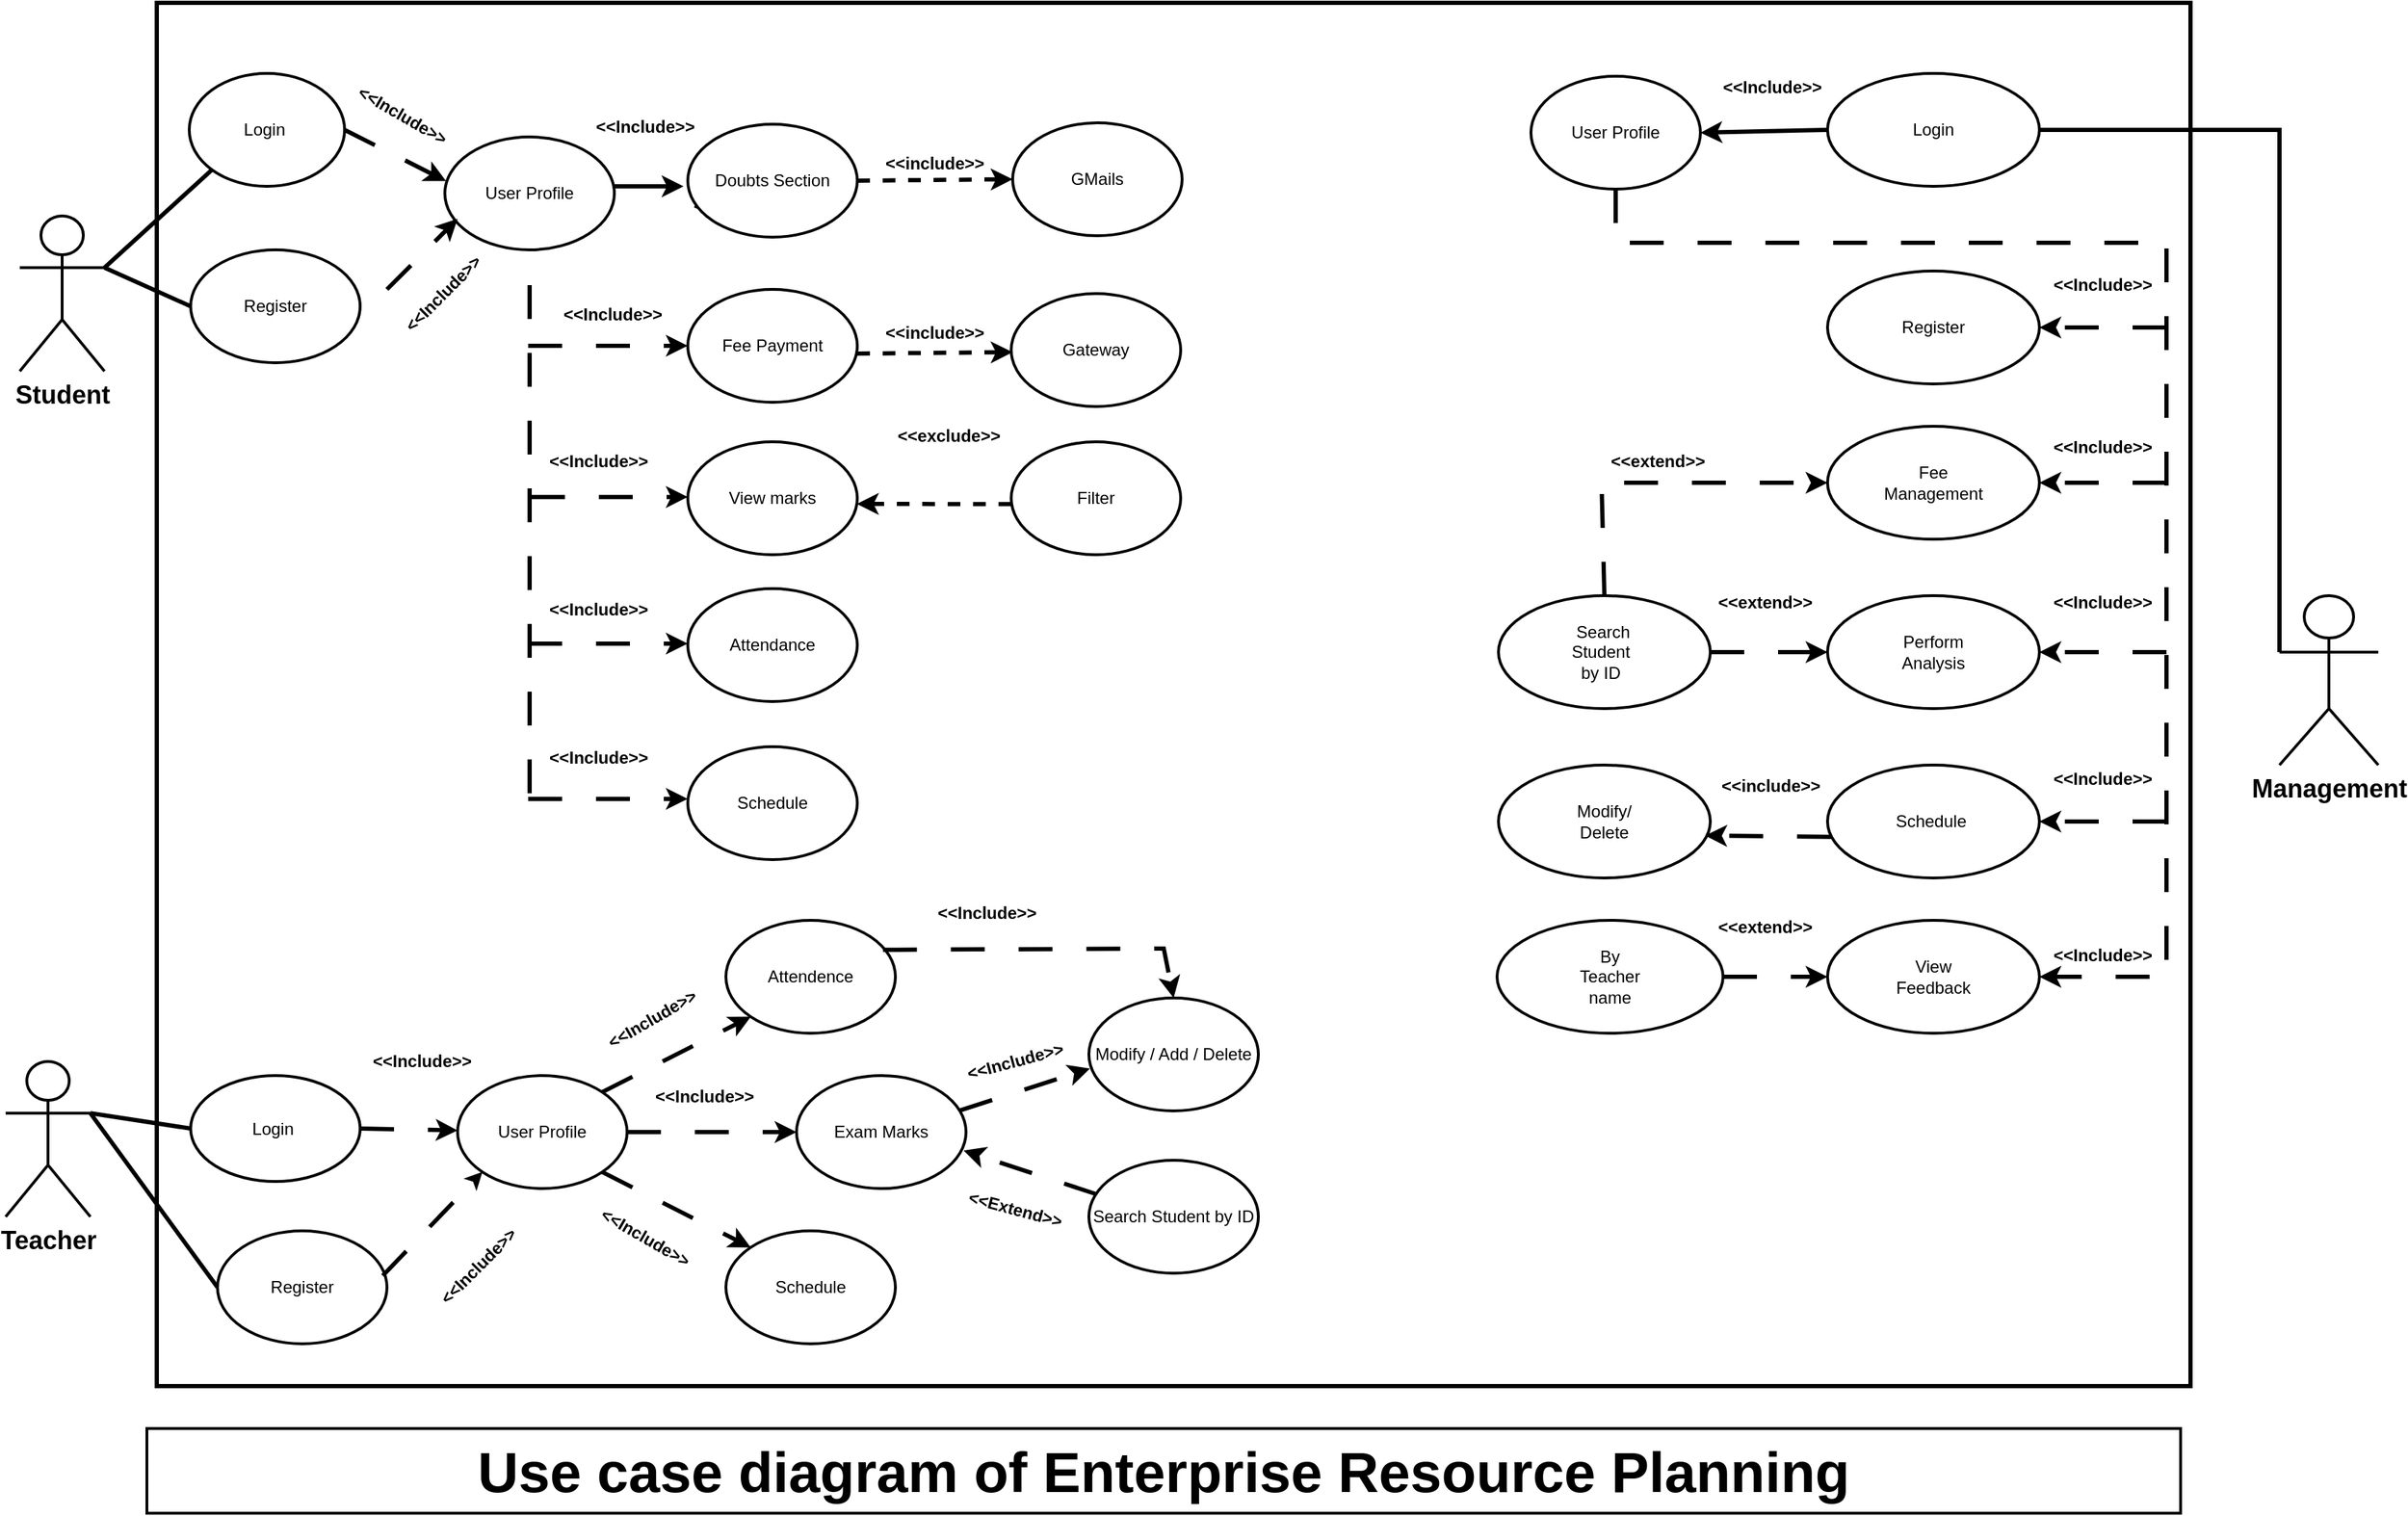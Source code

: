 <mxfile version="23.1.6" type="github">
  <diagram name="Page-1" id="929967ad-93f9-6ef4-fab6-5d389245f69c">
    <mxGraphModel dx="1909" dy="964" grid="1" gridSize="10" guides="1" tooltips="1" connect="1" arrows="1" fold="1" page="1" pageScale="1.5" pageWidth="1169" pageHeight="826" background="none" math="0" shadow="0">
      <root>
        <mxCell id="0" style=";html=1;" />
        <mxCell id="1" style=";html=1;" parent="0" />
        <mxCell id="V-o6IrvXHarWNvLIRAWG-5" value="" style="rounded=0;whiteSpace=wrap;html=1;strokeWidth=3;" parent="1" vertex="1">
          <mxGeometry x="157" y="150" width="1440" height="980" as="geometry" />
        </mxCell>
        <mxCell id="V-o6IrvXHarWNvLIRAWG-6" value="Use case diagram of Enterprise Resource Planning" style="rounded=0;whiteSpace=wrap;html=1;strokeColor=#000000;fontStyle=1;fontSize=40;strokeWidth=2;" parent="1" vertex="1">
          <mxGeometry x="150" y="1160" width="1440" height="60" as="geometry" />
        </mxCell>
        <mxCell id="V-o6IrvXHarWNvLIRAWG-14" value="Student" style="shape=umlActor;verticalLabelPosition=bottom;verticalAlign=top;html=1;outlineConnect=0;fontStyle=1;labelBackgroundColor=none;fontSize=18;strokeWidth=2;" parent="1" vertex="1">
          <mxGeometry x="60" y="301" width="60" height="110" as="geometry" />
        </mxCell>
        <mxCell id="V-o6IrvXHarWNvLIRAWG-15" value="Teacher" style="shape=umlActor;verticalLabelPosition=bottom;verticalAlign=top;html=1;outlineConnect=0;fontStyle=1;labelBackgroundColor=none;fontSize=18;strokeWidth=2;" parent="1" vertex="1">
          <mxGeometry x="50" y="900" width="60" height="110" as="geometry" />
        </mxCell>
        <mxCell id="V-o6IrvXHarWNvLIRAWG-17" value="Management" style="shape=umlActor;verticalLabelPosition=bottom;verticalAlign=top;html=1;outlineConnect=0;fontSize=18;fontStyle=1;strokeWidth=2;" parent="1" vertex="1">
          <mxGeometry x="1660" y="570" width="70" height="120" as="geometry" />
        </mxCell>
        <mxCell id="hBCHNtJs0A2A4W39Nb5m-1" value="" style="ellipse;whiteSpace=wrap;html=1;strokeWidth=2;" parent="1" vertex="1">
          <mxGeometry x="1340" y="200" width="150" height="80" as="geometry" />
        </mxCell>
        <mxCell id="V-o6IrvXHarWNvLIRAWG-18" value="Doubts Section" style="ellipse;whiteSpace=wrap;html=1;strokeWidth=2;" parent="1" vertex="1">
          <mxGeometry x="533" y="236" width="120" height="80" as="geometry" />
        </mxCell>
        <mxCell id="hBCHNtJs0A2A4W39Nb5m-2" value="" style="ellipse;whiteSpace=wrap;html=1;strokeWidth=2;" parent="1" vertex="1">
          <mxGeometry x="1340" y="340" width="150" height="80" as="geometry" />
        </mxCell>
        <mxCell id="hBCHNtJs0A2A4W39Nb5m-3" value="" style="ellipse;whiteSpace=wrap;html=1;strokeWidth=2;" parent="1" vertex="1">
          <mxGeometry x="1340" y="450" width="150" height="80" as="geometry" />
        </mxCell>
        <mxCell id="V-o6IrvXHarWNvLIRAWG-20" value="Login&amp;nbsp;" style="ellipse;whiteSpace=wrap;html=1;strokeWidth=2;" parent="1" vertex="1">
          <mxGeometry x="181" y="910" width="120" height="75" as="geometry" />
        </mxCell>
        <mxCell id="jZamUbzunlKy1R4ZV1XB-1" value="Fee Payment" style="ellipse;whiteSpace=wrap;html=1;strokeWidth=2;" parent="1" vertex="1">
          <mxGeometry x="533" y="353" width="120" height="80" as="geometry" />
        </mxCell>
        <mxCell id="hBCHNtJs0A2A4W39Nb5m-6" value="" style="ellipse;whiteSpace=wrap;html=1;strokeWidth=2;" parent="1" vertex="1">
          <mxGeometry x="1340" y="570" width="150" height="80" as="geometry" />
        </mxCell>
        <mxCell id="nRynT5b67kiXr0Bfe8Td-11" style="edgeStyle=orthogonalEdgeStyle;rounded=0;orthogonalLoop=1;jettySize=auto;html=1;exitX=1;exitY=0.5;exitDx=0;exitDy=0;entryX=0;entryY=0.5;entryDx=0;entryDy=0;strokeWidth=3;dashed=1;dashPattern=8 8;" parent="1" source="V-o6IrvXHarWNvLIRAWG-21" target="V-o6IrvXHarWNvLIRAWG-23" edge="1">
          <mxGeometry relative="1" as="geometry" />
        </mxCell>
        <mxCell id="jZamUbzunlKy1R4ZV1XB-2" value="View marks" style="ellipse;whiteSpace=wrap;html=1;strokeWidth=2;" parent="1" vertex="1">
          <mxGeometry x="533" y="461" width="120" height="80" as="geometry" />
        </mxCell>
        <mxCell id="V-o6IrvXHarWNvLIRAWG-21" value="User Profile" style="ellipse;whiteSpace=wrap;html=1;strokeWidth=2;" parent="1" vertex="1">
          <mxGeometry x="370" y="910" width="120" height="80" as="geometry" />
        </mxCell>
        <mxCell id="hBCHNtJs0A2A4W39Nb5m-7" value="" style="ellipse;whiteSpace=wrap;html=1;strokeWidth=2;" parent="1" vertex="1">
          <mxGeometry x="1340" y="690" width="150" height="80" as="geometry" />
        </mxCell>
        <mxCell id="V-o6IrvXHarWNvLIRAWG-22" value="Attendence" style="ellipse;whiteSpace=wrap;html=1;strokeWidth=2;" parent="1" vertex="1">
          <mxGeometry x="560" y="800" width="120" height="80" as="geometry" />
        </mxCell>
        <mxCell id="hBCHNtJs0A2A4W39Nb5m-8" value="" style="ellipse;whiteSpace=wrap;html=1;strokeWidth=2;" parent="1" vertex="1">
          <mxGeometry x="1340" y="800" width="150" height="80" as="geometry" />
        </mxCell>
        <mxCell id="V-o6IrvXHarWNvLIRAWG-23" value="Exam Marks" style="ellipse;whiteSpace=wrap;html=1;strokeWidth=2;" parent="1" vertex="1">
          <mxGeometry x="610" y="910" width="120" height="80" as="geometry" />
        </mxCell>
        <mxCell id="hBCHNtJs0A2A4W39Nb5m-9" value="Login" style="text;html=1;align=center;verticalAlign=middle;whiteSpace=wrap;rounded=0;strokeWidth=2;" parent="1" vertex="1">
          <mxGeometry x="1385" y="225" width="60" height="30" as="geometry" />
        </mxCell>
        <mxCell id="V-o6IrvXHarWNvLIRAWG-24" value="Schedule" style="ellipse;whiteSpace=wrap;html=1;strokeWidth=2;" parent="1" vertex="1">
          <mxGeometry x="560" y="1020" width="120" height="80" as="geometry" />
        </mxCell>
        <mxCell id="hBCHNtJs0A2A4W39Nb5m-10" value="Register" style="text;html=1;align=center;verticalAlign=middle;whiteSpace=wrap;rounded=0;strokeWidth=2;" parent="1" vertex="1">
          <mxGeometry x="1385" y="365" width="60" height="30" as="geometry" />
        </mxCell>
        <mxCell id="hBCHNtJs0A2A4W39Nb5m-11" value="Fee Management" style="text;html=1;align=center;verticalAlign=middle;whiteSpace=wrap;rounded=0;strokeWidth=2;" parent="1" vertex="1">
          <mxGeometry x="1385" y="475" width="60" height="30" as="geometry" />
        </mxCell>
        <mxCell id="hBCHNtJs0A2A4W39Nb5m-12" value="Perform Analysis" style="text;html=1;align=center;verticalAlign=middle;whiteSpace=wrap;rounded=0;strokeWidth=2;" parent="1" vertex="1">
          <mxGeometry x="1385" y="595" width="60" height="30" as="geometry" />
        </mxCell>
        <mxCell id="hBCHNtJs0A2A4W39Nb5m-13" value="Schedule&lt;span style=&quot;white-space: pre;&quot;&gt;&#x9;&lt;/span&gt;" style="text;html=1;align=center;verticalAlign=middle;whiteSpace=wrap;rounded=0;strokeWidth=2;" parent="1" vertex="1">
          <mxGeometry x="1385" y="715" width="60" height="30" as="geometry" />
        </mxCell>
        <mxCell id="hBCHNtJs0A2A4W39Nb5m-14" value="View Feedback" style="text;html=1;align=center;verticalAlign=middle;whiteSpace=wrap;rounded=0;strokeWidth=2;" parent="1" vertex="1">
          <mxGeometry x="1385" y="825" width="60" height="30" as="geometry" />
        </mxCell>
        <mxCell id="nRynT5b67kiXr0Bfe8Td-1" value="Modify / Add / Delete" style="ellipse;whiteSpace=wrap;html=1;strokeWidth=2;" parent="1" vertex="1">
          <mxGeometry x="817" y="855" width="120" height="80" as="geometry" />
        </mxCell>
        <mxCell id="nRynT5b67kiXr0Bfe8Td-2" value="Search Student by ID" style="ellipse;whiteSpace=wrap;html=1;strokeWidth=2;" parent="1" vertex="1">
          <mxGeometry x="817" y="970" width="120" height="80" as="geometry" />
        </mxCell>
        <mxCell id="jZamUbzunlKy1R4ZV1XB-6" value="&amp;lt;&amp;lt;include&amp;gt;&amp;gt;" style="text;html=1;align=center;verticalAlign=middle;whiteSpace=wrap;rounded=0;strokeWidth=3;fontStyle=1" parent="1" vertex="1">
          <mxGeometry x="663" y="245" width="90" height="37" as="geometry" />
        </mxCell>
        <mxCell id="jZamUbzunlKy1R4ZV1XB-7" value="GMails" style="ellipse;whiteSpace=wrap;html=1;strokeWidth=2;" parent="1" vertex="1">
          <mxGeometry x="763" y="235" width="120" height="80" as="geometry" />
        </mxCell>
        <mxCell id="jZamUbzunlKy1R4ZV1XB-9" value="" style="endArrow=none;dashed=1;html=1;rounded=0;strokeWidth=2;" parent="1" edge="1">
          <mxGeometry width="50" height="50" relative="1" as="geometry">
            <mxPoint x="540" y="295" as="sourcePoint" />
            <mxPoint x="537.778" y="294.111" as="targetPoint" />
            <Array as="points" />
          </mxGeometry>
        </mxCell>
        <mxCell id="jZamUbzunlKy1R4ZV1XB-10" value="&amp;lt;&amp;lt;include&amp;gt;&amp;gt;" style="text;html=1;align=center;verticalAlign=middle;whiteSpace=wrap;rounded=0;strokeWidth=3;fontStyle=1" parent="1" vertex="1">
          <mxGeometry x="663" y="365" width="90" height="37" as="geometry" />
        </mxCell>
        <mxCell id="jZamUbzunlKy1R4ZV1XB-11" value="Gateway" style="ellipse;whiteSpace=wrap;html=1;strokeWidth=2;" parent="1" vertex="1">
          <mxGeometry x="762" y="356" width="120" height="80" as="geometry" />
        </mxCell>
        <mxCell id="jZamUbzunlKy1R4ZV1XB-15" value="" style="endArrow=classic;html=1;rounded=0;entryX=0;entryY=0.5;entryDx=0;entryDy=0;exitX=1;exitY=0.5;exitDx=0;exitDy=0;dashed=1;strokeWidth=3;" parent="1" source="V-o6IrvXHarWNvLIRAWG-18" target="jZamUbzunlKy1R4ZV1XB-7" edge="1">
          <mxGeometry width="50" height="50" relative="1" as="geometry">
            <mxPoint x="653" y="281" as="sourcePoint" />
            <mxPoint x="703" y="231" as="targetPoint" />
          </mxGeometry>
        </mxCell>
        <mxCell id="hBCHNtJs0A2A4W39Nb5m-38" style="edgeStyle=orthogonalEdgeStyle;rounded=0;orthogonalLoop=1;jettySize=auto;html=1;exitX=1;exitY=0.5;exitDx=0;exitDy=0;entryX=0;entryY=0.5;entryDx=0;entryDy=0;dashed=1;dashPattern=8 8;strokeWidth=3;" parent="1" source="hBCHNtJs0A2A4W39Nb5m-23" target="hBCHNtJs0A2A4W39Nb5m-6" edge="1">
          <mxGeometry relative="1" as="geometry" />
        </mxCell>
        <mxCell id="nRynT5b67kiXr0Bfe8Td-12" value="" style="endArrow=classic;html=1;rounded=0;exitX=0.964;exitY=0.308;exitDx=0;exitDy=0;exitPerimeter=0;entryX=0.006;entryY=0.625;entryDx=0;entryDy=0;entryPerimeter=0;dashed=1;dashPattern=8 8;strokeWidth=3;" parent="1" source="V-o6IrvXHarWNvLIRAWG-23" target="nRynT5b67kiXr0Bfe8Td-1" edge="1">
          <mxGeometry width="50" height="50" relative="1" as="geometry">
            <mxPoint x="820" y="870" as="sourcePoint" />
            <mxPoint x="870" y="820" as="targetPoint" />
            <Array as="points" />
          </mxGeometry>
        </mxCell>
        <mxCell id="hBCHNtJs0A2A4W39Nb5m-23" value="" style="ellipse;whiteSpace=wrap;html=1;strokeWidth=2;" parent="1" vertex="1">
          <mxGeometry x="1107" y="570" width="150" height="80" as="geometry" />
        </mxCell>
        <mxCell id="nRynT5b67kiXr0Bfe8Td-13" value="" style="endArrow=classic;html=1;rounded=0;entryX=0.986;entryY=0.664;entryDx=0;entryDy=0;dashed=1;dashPattern=8 8;exitX=0.044;exitY=0.3;exitDx=0;exitDy=0;exitPerimeter=0;entryPerimeter=0;strokeWidth=3;" parent="1" source="nRynT5b67kiXr0Bfe8Td-2" target="V-o6IrvXHarWNvLIRAWG-23" edge="1">
          <mxGeometry width="50" height="50" relative="1" as="geometry">
            <mxPoint x="686" y="945" as="sourcePoint" />
            <mxPoint x="781" y="910" as="targetPoint" />
            <Array as="points" />
          </mxGeometry>
        </mxCell>
        <mxCell id="nRynT5b67kiXr0Bfe8Td-14" value="" style="endArrow=classic;html=1;rounded=0;exitX=0.927;exitY=0.261;exitDx=0;exitDy=0;exitPerimeter=0;dashed=1;dashPattern=8 8;strokeWidth=3;entryX=0.5;entryY=0;entryDx=0;entryDy=0;" parent="1" source="V-o6IrvXHarWNvLIRAWG-22" edge="1" target="nRynT5b67kiXr0Bfe8Td-1">
          <mxGeometry width="50" height="50" relative="1" as="geometry">
            <mxPoint x="820" y="870" as="sourcePoint" />
            <mxPoint x="840" y="850" as="targetPoint" />
            <Array as="points">
              <mxPoint x="870" y="820" />
            </Array>
          </mxGeometry>
        </mxCell>
        <mxCell id="hBCHNtJs0A2A4W39Nb5m-24" value="&amp;nbsp;Search Student by ID" style="text;html=1;align=center;verticalAlign=middle;whiteSpace=wrap;rounded=0;strokeWidth=2;" parent="1" vertex="1">
          <mxGeometry x="1152" y="595" width="55" height="30" as="geometry" />
        </mxCell>
        <mxCell id="nRynT5b67kiXr0Bfe8Td-15" value="&amp;lt;&amp;lt;Include&amp;gt;&amp;gt;" style="text;html=1;align=center;verticalAlign=middle;whiteSpace=wrap;rounded=0;strokeWidth=3;fontStyle=1" parent="1" vertex="1">
          <mxGeometry x="710" y="780" width="70" height="30" as="geometry" />
        </mxCell>
        <mxCell id="hBCHNtJs0A2A4W39Nb5m-25" value="" style="ellipse;whiteSpace=wrap;html=1;strokeWidth=2;" parent="1" vertex="1">
          <mxGeometry x="1107" y="690" width="150" height="80" as="geometry" />
        </mxCell>
        <mxCell id="hBCHNtJs0A2A4W39Nb5m-26" value="Modify/&lt;br&gt;Delete" style="text;html=1;align=center;verticalAlign=middle;whiteSpace=wrap;rounded=0;strokeWidth=2;" parent="1" vertex="1">
          <mxGeometry x="1152" y="715" width="60" height="30" as="geometry" />
        </mxCell>
        <mxCell id="hBCHNtJs0A2A4W39Nb5m-40" style="edgeStyle=orthogonalEdgeStyle;rounded=0;orthogonalLoop=1;jettySize=auto;html=1;exitX=1;exitY=0.5;exitDx=0;exitDy=0;entryX=0;entryY=0.5;entryDx=0;entryDy=0;dashed=1;dashPattern=8 8;strokeWidth=3;" parent="1" source="hBCHNtJs0A2A4W39Nb5m-27" target="hBCHNtJs0A2A4W39Nb5m-8" edge="1">
          <mxGeometry relative="1" as="geometry" />
        </mxCell>
        <mxCell id="hBCHNtJs0A2A4W39Nb5m-27" value="" style="ellipse;whiteSpace=wrap;html=1;strokeWidth=2;" parent="1" vertex="1">
          <mxGeometry x="1106" y="800" width="160" height="80" as="geometry" />
        </mxCell>
        <mxCell id="hBCHNtJs0A2A4W39Nb5m-28" value="By Teacher name" style="text;html=1;align=center;verticalAlign=middle;whiteSpace=wrap;rounded=0;strokeWidth=2;" parent="1" vertex="1">
          <mxGeometry x="1156" y="825" width="60" height="30" as="geometry" />
        </mxCell>
        <mxCell id="hBCHNtJs0A2A4W39Nb5m-29" style="edgeStyle=orthogonalEdgeStyle;rounded=0;orthogonalLoop=1;jettySize=auto;html=1;exitX=0.5;exitY=1;exitDx=0;exitDy=0;strokeWidth=2;" parent="1" source="hBCHNtJs0A2A4W39Nb5m-28" target="hBCHNtJs0A2A4W39Nb5m-28" edge="1">
          <mxGeometry relative="1" as="geometry" />
        </mxCell>
        <mxCell id="hBCHNtJs0A2A4W39Nb5m-34" value="&amp;lt;&amp;lt;extend&amp;gt;&amp;gt;" style="text;html=1;align=center;verticalAlign=middle;whiteSpace=wrap;rounded=0;strokeWidth=3;fontStyle=1" parent="1" vertex="1">
          <mxGeometry x="1190" y="460" width="60" height="30" as="geometry" />
        </mxCell>
        <mxCell id="hBCHNtJs0A2A4W39Nb5m-36" value="&amp;lt;&amp;lt;extend&amp;gt;&amp;gt;" style="text;html=1;align=center;verticalAlign=middle;whiteSpace=wrap;rounded=0;strokeWidth=3;fontStyle=1" parent="1" vertex="1">
          <mxGeometry x="1266" y="560" width="60" height="30" as="geometry" />
        </mxCell>
        <mxCell id="hBCHNtJs0A2A4W39Nb5m-39" value="&amp;lt;&amp;lt;include&amp;gt;&amp;gt;" style="text;html=1;align=center;verticalAlign=middle;whiteSpace=wrap;rounded=0;strokeWidth=3;fontStyle=1" parent="1" vertex="1">
          <mxGeometry x="1270" y="690" width="60" height="30" as="geometry" />
        </mxCell>
        <mxCell id="hBCHNtJs0A2A4W39Nb5m-41" value="&amp;lt;&amp;lt;extend&amp;gt;&amp;gt;" style="text;html=1;align=center;verticalAlign=middle;whiteSpace=wrap;rounded=0;strokeWidth=3;fontStyle=1" parent="1" vertex="1">
          <mxGeometry x="1266" y="790" width="60" height="30" as="geometry" />
        </mxCell>
        <mxCell id="jZamUbzunlKy1R4ZV1XB-18" value="" style="endArrow=classic;html=1;rounded=0;entryX=0;entryY=0.5;entryDx=0;entryDy=0;exitX=1;exitY=0.5;exitDx=0;exitDy=0;dashed=1;strokeWidth=3;" parent="1" edge="1">
          <mxGeometry width="50" height="50" relative="1" as="geometry">
            <mxPoint x="653" y="398.5" as="sourcePoint" />
            <mxPoint x="763" y="397.5" as="targetPoint" />
          </mxGeometry>
        </mxCell>
        <mxCell id="nRynT5b67kiXr0Bfe8Td-16" value="&amp;lt;&amp;lt;Include&amp;gt;&amp;gt;" style="text;html=1;align=center;verticalAlign=middle;whiteSpace=wrap;rounded=0;rotation=-15;strokeWidth=3;fontStyle=1" parent="1" vertex="1">
          <mxGeometry x="730" y="885" width="70" height="30" as="geometry" />
        </mxCell>
        <mxCell id="jZamUbzunlKy1R4ZV1XB-19" value="Schedule" style="ellipse;whiteSpace=wrap;html=1;strokeWidth=2;" parent="1" vertex="1">
          <mxGeometry x="533" y="677" width="120" height="80" as="geometry" />
        </mxCell>
        <mxCell id="nRynT5b67kiXr0Bfe8Td-17" value="&amp;lt;&amp;lt;Extend&amp;gt;&amp;gt;" style="text;html=1;align=center;verticalAlign=middle;whiteSpace=wrap;rounded=0;rotation=15;strokeWidth=3;fontStyle=1" parent="1" vertex="1">
          <mxGeometry x="730" y="990" width="70" height="30" as="geometry" />
        </mxCell>
        <mxCell id="jZamUbzunlKy1R4ZV1XB-20" value="Attendance" style="ellipse;whiteSpace=wrap;html=1;strokeWidth=2;" parent="1" vertex="1">
          <mxGeometry x="533" y="565" width="120" height="80" as="geometry" />
        </mxCell>
        <mxCell id="nRynT5b67kiXr0Bfe8Td-21" value="" style="endArrow=classic;html=1;rounded=0;exitX=1;exitY=1;exitDx=0;exitDy=0;entryX=0;entryY=0;entryDx=0;entryDy=0;strokeWidth=3;dashed=1;dashPattern=8 8;" parent="1" source="V-o6IrvXHarWNvLIRAWG-21" target="V-o6IrvXHarWNvLIRAWG-24" edge="1">
          <mxGeometry width="50" height="50" relative="1" as="geometry">
            <mxPoint x="650" y="1010" as="sourcePoint" />
            <mxPoint x="700" y="960" as="targetPoint" />
          </mxGeometry>
        </mxCell>
        <mxCell id="jZamUbzunlKy1R4ZV1XB-21" value="" style="endArrow=classic;html=1;rounded=0;dashed=1;entryX=0.188;entryY=0.357;entryDx=0;entryDy=0;entryPerimeter=0;strokeWidth=3;" parent="1" edge="1">
          <mxGeometry width="50" height="50" relative="1" as="geometry">
            <mxPoint x="762" y="505.14" as="sourcePoint" />
            <mxPoint x="652.72" y="505.0" as="targetPoint" />
          </mxGeometry>
        </mxCell>
        <mxCell id="nRynT5b67kiXr0Bfe8Td-22" value="" style="endArrow=classic;html=1;rounded=0;exitX=1;exitY=0;exitDx=0;exitDy=0;entryX=0;entryY=1;entryDx=0;entryDy=0;strokeWidth=3;dashed=1;dashPattern=8 8;" parent="1" source="V-o6IrvXHarWNvLIRAWG-21" target="V-o6IrvXHarWNvLIRAWG-22" edge="1">
          <mxGeometry width="50" height="50" relative="1" as="geometry">
            <mxPoint x="440" y="810" as="sourcePoint" />
            <mxPoint x="588" y="1042" as="targetPoint" />
          </mxGeometry>
        </mxCell>
        <mxCell id="jZamUbzunlKy1R4ZV1XB-22" value="Filter" style="ellipse;whiteSpace=wrap;html=1;strokeWidth=2;" parent="1" vertex="1">
          <mxGeometry x="762" y="461" width="120" height="80" as="geometry" />
        </mxCell>
        <mxCell id="nRynT5b67kiXr0Bfe8Td-23" value="" style="endArrow=classic;html=1;rounded=0;exitX=1;exitY=0.5;exitDx=0;exitDy=0;strokeWidth=3;dashed=1;dashPattern=8 8;" parent="1" source="V-o6IrvXHarWNvLIRAWG-20" target="V-o6IrvXHarWNvLIRAWG-21" edge="1">
          <mxGeometry width="50" height="50" relative="1" as="geometry">
            <mxPoint x="730" y="870" as="sourcePoint" />
            <mxPoint x="780" y="820" as="targetPoint" />
          </mxGeometry>
        </mxCell>
        <mxCell id="jZamUbzunlKy1R4ZV1XB-23" value="&amp;lt;&amp;lt;exclude&amp;gt;&amp;gt;" style="text;html=1;align=center;verticalAlign=middle;whiteSpace=wrap;rounded=0;strokeWidth=3;fontStyle=1" parent="1" vertex="1">
          <mxGeometry x="673" y="438" width="90" height="37" as="geometry" />
        </mxCell>
        <mxCell id="cRJBDQuy2q4eRZoE2DI2-5" value="" style="endArrow=classic;html=1;rounded=0;entryX=0.976;entryY=0.625;entryDx=0;entryDy=0;entryPerimeter=0;exitX=0.016;exitY=0.636;exitDx=0;exitDy=0;exitPerimeter=0;dashed=1;dashPattern=8 8;strokeWidth=3;" parent="1" source="hBCHNtJs0A2A4W39Nb5m-7" target="hBCHNtJs0A2A4W39Nb5m-25" edge="1">
          <mxGeometry width="50" height="50" relative="1" as="geometry">
            <mxPoint x="1390" y="650" as="sourcePoint" />
            <mxPoint x="1440" y="600" as="targetPoint" />
          </mxGeometry>
        </mxCell>
        <mxCell id="cRJBDQuy2q4eRZoE2DI2-6" value="Register" style="ellipse;whiteSpace=wrap;html=1;fontSize=12;fontStyle=0;strokeWidth=2;" parent="1" vertex="1">
          <mxGeometry x="200" y="1020" width="120" height="80" as="geometry" />
        </mxCell>
        <mxCell id="cRJBDQuy2q4eRZoE2DI2-7" value="" style="endArrow=classic;html=1;rounded=0;entryX=0;entryY=1;entryDx=0;entryDy=0;exitX=0.975;exitY=0.397;exitDx=0;exitDy=0;exitPerimeter=0;strokeWidth=3;dashed=1;dashPattern=8 8;endSize=3;" parent="1" source="cRJBDQuy2q4eRZoE2DI2-6" target="V-o6IrvXHarWNvLIRAWG-21" edge="1">
          <mxGeometry width="50" height="50" relative="1" as="geometry">
            <mxPoint x="600" y="980" as="sourcePoint" />
            <mxPoint x="650" y="930" as="targetPoint" />
          </mxGeometry>
        </mxCell>
        <mxCell id="cRJBDQuy2q4eRZoE2DI2-8" value="" style="endArrow=none;html=1;rounded=0;exitX=1;exitY=0.333;exitDx=0;exitDy=0;exitPerimeter=0;strokeWidth=3;entryX=0;entryY=0.5;entryDx=0;entryDy=0;" parent="1" source="V-o6IrvXHarWNvLIRAWG-15" edge="1" target="V-o6IrvXHarWNvLIRAWG-20">
          <mxGeometry width="50" height="50" relative="1" as="geometry">
            <mxPoint x="740" y="860" as="sourcePoint" />
            <mxPoint x="203" y="950" as="targetPoint" />
          </mxGeometry>
        </mxCell>
        <mxCell id="cRJBDQuy2q4eRZoE2DI2-10" value="" style="endArrow=none;html=1;rounded=0;entryX=0;entryY=0.5;entryDx=0;entryDy=0;strokeWidth=3;exitX=1;exitY=0.333;exitDx=0;exitDy=0;exitPerimeter=0;" parent="1" source="V-o6IrvXHarWNvLIRAWG-15" target="cRJBDQuy2q4eRZoE2DI2-6" edge="1">
          <mxGeometry width="50" height="50" relative="1" as="geometry">
            <mxPoint x="110" y="930" as="sourcePoint" />
            <mxPoint x="197" y="898" as="targetPoint" />
          </mxGeometry>
        </mxCell>
        <mxCell id="Rp6G-IGlCElSOM3n5_Gu-1" value="Login&amp;nbsp;" style="ellipse;whiteSpace=wrap;html=1;strokeWidth=2;" parent="1" vertex="1">
          <mxGeometry x="180" y="200" width="110" height="80" as="geometry" />
        </mxCell>
        <mxCell id="Rp6G-IGlCElSOM3n5_Gu-2" value="Register" style="ellipse;whiteSpace=wrap;html=1;fontSize=12;fontStyle=0;strokeWidth=2;" parent="1" vertex="1">
          <mxGeometry x="181" y="325" width="120" height="80" as="geometry" />
        </mxCell>
        <mxCell id="Rp6G-IGlCElSOM3n5_Gu-3" value="User Profile" style="ellipse;whiteSpace=wrap;html=1;strokeWidth=2;" parent="1" vertex="1">
          <mxGeometry x="361" y="245" width="120" height="80" as="geometry" />
        </mxCell>
        <mxCell id="Rp6G-IGlCElSOM3n5_Gu-4" value="" style="endArrow=classic;html=1;rounded=0;entryX=0.007;entryY=0.391;entryDx=0;entryDy=0;entryPerimeter=0;exitX=1;exitY=0.5;exitDx=0;exitDy=0;dashed=1;dashPattern=8 8;strokeWidth=3;" parent="1" target="Rp6G-IGlCElSOM3n5_Gu-3" edge="1" source="Rp6G-IGlCElSOM3n5_Gu-1">
          <mxGeometry width="50" height="50" relative="1" as="geometry">
            <mxPoint x="320" y="255" as="sourcePoint" />
            <mxPoint x="361" y="205" as="targetPoint" />
          </mxGeometry>
        </mxCell>
        <mxCell id="Rp6G-IGlCElSOM3n5_Gu-5" value="" style="endArrow=classic;html=1;rounded=0;dashed=1;dashPattern=8 8;strokeWidth=3;" parent="1" edge="1">
          <mxGeometry width="50" height="50" relative="1" as="geometry">
            <mxPoint x="320" y="353" as="sourcePoint" />
            <mxPoint x="370" y="303" as="targetPoint" />
          </mxGeometry>
        </mxCell>
        <mxCell id="Rp6G-IGlCElSOM3n5_Gu-6" value="" style="endArrow=classic;html=1;rounded=0;strokeWidth=3;" parent="1" edge="1">
          <mxGeometry width="50" height="50" relative="1" as="geometry">
            <mxPoint x="481" y="280" as="sourcePoint" />
            <mxPoint x="530" y="280" as="targetPoint" />
          </mxGeometry>
        </mxCell>
        <mxCell id="Rp6G-IGlCElSOM3n5_Gu-7" value="" style="endArrow=classic;html=1;rounded=0;dashed=1;dashPattern=8 8;strokeWidth=3;" parent="1" edge="1">
          <mxGeometry width="50" height="50" relative="1" as="geometry">
            <mxPoint x="420" y="393" as="sourcePoint" />
            <mxPoint x="533" y="392.95" as="targetPoint" />
          </mxGeometry>
        </mxCell>
        <mxCell id="Rp6G-IGlCElSOM3n5_Gu-8" value="" style="endArrow=classic;html=1;rounded=0;dashed=1;dashPattern=8 8;strokeWidth=3;" parent="1" edge="1">
          <mxGeometry width="50" height="50" relative="1" as="geometry">
            <mxPoint x="422" y="500.14" as="sourcePoint" />
            <mxPoint x="533" y="500.09" as="targetPoint" />
          </mxGeometry>
        </mxCell>
        <mxCell id="Rp6G-IGlCElSOM3n5_Gu-9" value="" style="endArrow=classic;html=1;rounded=0;dashed=1;dashPattern=8 8;strokeWidth=3;" parent="1" edge="1">
          <mxGeometry width="50" height="50" relative="1" as="geometry">
            <mxPoint x="420" y="604" as="sourcePoint" />
            <mxPoint x="533" y="603.95" as="targetPoint" />
          </mxGeometry>
        </mxCell>
        <mxCell id="Rp6G-IGlCElSOM3n5_Gu-10" value="" style="endArrow=classic;html=1;rounded=0;dashed=1;dashPattern=8 8;strokeWidth=3;" parent="1" edge="1">
          <mxGeometry width="50" height="50" relative="1" as="geometry">
            <mxPoint x="420" y="714" as="sourcePoint" />
            <mxPoint x="533" y="713.95" as="targetPoint" />
          </mxGeometry>
        </mxCell>
        <mxCell id="Rp6G-IGlCElSOM3n5_Gu-11" value="" style="endArrow=none;html=1;rounded=0;entryX=0.5;entryY=1;entryDx=0;entryDy=0;dashed=1;dashPattern=8 8;strokeWidth=3;" parent="1" target="Rp6G-IGlCElSOM3n5_Gu-3" edge="1">
          <mxGeometry width="50" height="50" relative="1" as="geometry">
            <mxPoint x="421" y="710" as="sourcePoint" />
            <mxPoint x="210" y="439.837" as="targetPoint" />
          </mxGeometry>
        </mxCell>
        <mxCell id="2Nf4IjYtQNHr2JBCDfb3-4" value="&amp;lt;&amp;lt;Include&amp;gt;&amp;gt;" style="text;html=1;align=center;verticalAlign=middle;whiteSpace=wrap;rounded=0;rotation=30;strokeWidth=3;fontStyle=1" vertex="1" parent="1">
          <mxGeometry x="301" y="215" width="60" height="30" as="geometry" />
        </mxCell>
        <mxCell id="2Nf4IjYtQNHr2JBCDfb3-7" value="&amp;lt;&amp;lt;Include&amp;gt;&amp;gt;" style="text;html=1;align=center;verticalAlign=middle;whiteSpace=wrap;rounded=0;rotation=0;strokeWidth=3;fontStyle=1" vertex="1" parent="1">
          <mxGeometry x="450" y="356" width="60" height="30" as="geometry" />
        </mxCell>
        <mxCell id="2Nf4IjYtQNHr2JBCDfb3-8" value="&amp;lt;&amp;lt;Include&amp;gt;&amp;gt;" style="text;html=1;align=center;verticalAlign=middle;whiteSpace=wrap;rounded=0;rotation=0;strokeWidth=3;fontStyle=1" vertex="1" parent="1">
          <mxGeometry x="473" y="222.5" width="60" height="30" as="geometry" />
        </mxCell>
        <mxCell id="2Nf4IjYtQNHr2JBCDfb3-10" value="&amp;lt;&amp;lt;Include&amp;gt;&amp;gt;" style="text;html=1;align=center;verticalAlign=middle;whiteSpace=wrap;rounded=0;rotation=0;strokeWidth=3;fontStyle=1" vertex="1" parent="1">
          <mxGeometry x="440" y="460" width="60" height="30" as="geometry" />
        </mxCell>
        <mxCell id="2Nf4IjYtQNHr2JBCDfb3-11" value="&amp;lt;&amp;lt;Include&amp;gt;&amp;gt;" style="text;html=1;align=center;verticalAlign=middle;whiteSpace=wrap;rounded=0;rotation=0;strokeWidth=3;fontStyle=1" vertex="1" parent="1">
          <mxGeometry x="440" y="565" width="60" height="30" as="geometry" />
        </mxCell>
        <mxCell id="2Nf4IjYtQNHr2JBCDfb3-12" value="&amp;lt;&amp;lt;Include&amp;gt;&amp;gt;" style="text;html=1;align=center;verticalAlign=middle;whiteSpace=wrap;rounded=0;rotation=0;strokeWidth=3;fontStyle=1" vertex="1" parent="1">
          <mxGeometry x="440" y="670" width="60" height="30" as="geometry" />
        </mxCell>
        <mxCell id="2Nf4IjYtQNHr2JBCDfb3-14" value="&amp;lt;&amp;lt;Include&amp;gt;&amp;gt;" style="text;html=1;align=center;verticalAlign=middle;whiteSpace=wrap;rounded=0;rotation=-45;strokeWidth=3;fontStyle=1" vertex="1" parent="1">
          <mxGeometry x="330" y="341" width="60" height="30" as="geometry" />
        </mxCell>
        <mxCell id="2Nf4IjYtQNHr2JBCDfb3-18" value="" style="endArrow=classic;html=1;rounded=0;entryX=0;entryY=0.5;entryDx=0;entryDy=0;exitX=0.5;exitY=0;exitDx=0;exitDy=0;dashed=1;dashPattern=8 8;strokeWidth=3;" edge="1" parent="1" source="hBCHNtJs0A2A4W39Nb5m-23" target="hBCHNtJs0A2A4W39Nb5m-3">
          <mxGeometry width="50" height="50" relative="1" as="geometry">
            <mxPoint x="760" y="630" as="sourcePoint" />
            <mxPoint x="810" y="580" as="targetPoint" />
            <Array as="points">
              <mxPoint x="1180" y="490" />
            </Array>
          </mxGeometry>
        </mxCell>
        <mxCell id="2Nf4IjYtQNHr2JBCDfb3-20" value="" style="endArrow=classic;html=1;rounded=0;exitX=0.5;exitY=1;exitDx=0;exitDy=0;entryX=1;entryY=0.5;entryDx=0;entryDy=0;dashed=1;dashPattern=8 8;strokeWidth=3;" edge="1" parent="1" source="2Nf4IjYtQNHr2JBCDfb3-27" target="hBCHNtJs0A2A4W39Nb5m-8">
          <mxGeometry width="50" height="50" relative="1" as="geometry">
            <mxPoint x="1070.003" y="215" as="sourcePoint" />
            <mxPoint x="1550" y="650" as="targetPoint" />
            <Array as="points">
              <mxPoint x="1190" y="320" />
              <mxPoint x="1415" y="320" />
              <mxPoint x="1580" y="320" />
              <mxPoint x="1580" y="840" />
            </Array>
          </mxGeometry>
        </mxCell>
        <mxCell id="2Nf4IjYtQNHr2JBCDfb3-24" value="" style="endArrow=classic;html=1;rounded=0;dashed=1;dashPattern=8 8;strokeWidth=3;" edge="1" parent="1">
          <mxGeometry width="50" height="50" relative="1" as="geometry">
            <mxPoint x="1580" y="610" as="sourcePoint" />
            <mxPoint x="1490" y="610" as="targetPoint" />
          </mxGeometry>
        </mxCell>
        <mxCell id="2Nf4IjYtQNHr2JBCDfb3-25" value="" style="endArrow=classic;html=1;rounded=0;entryX=1;entryY=0.5;entryDx=0;entryDy=0;dashed=1;dashPattern=8 8;strokeWidth=3;" edge="1" parent="1" target="hBCHNtJs0A2A4W39Nb5m-3">
          <mxGeometry width="50" height="50" relative="1" as="geometry">
            <mxPoint x="1580" y="490" as="sourcePoint" />
            <mxPoint x="1510" y="750" as="targetPoint" />
          </mxGeometry>
        </mxCell>
        <mxCell id="2Nf4IjYtQNHr2JBCDfb3-26" value="" style="endArrow=classic;html=1;rounded=0;entryX=1;entryY=0.5;entryDx=0;entryDy=0;dashed=1;dashPattern=8 8;strokeWidth=3;" edge="1" parent="1" target="hBCHNtJs0A2A4W39Nb5m-2">
          <mxGeometry width="50" height="50" relative="1" as="geometry">
            <mxPoint x="1580" y="380" as="sourcePoint" />
            <mxPoint x="1500" y="500" as="targetPoint" />
          </mxGeometry>
        </mxCell>
        <mxCell id="2Nf4IjYtQNHr2JBCDfb3-27" value="User Profile" style="ellipse;whiteSpace=wrap;html=1;strokeWidth=2;" vertex="1" parent="1">
          <mxGeometry x="1130" y="202" width="120" height="80" as="geometry" />
        </mxCell>
        <mxCell id="2Nf4IjYtQNHr2JBCDfb3-28" value="" style="endArrow=none;html=1;rounded=0;exitX=0;exitY=0.333;exitDx=0;exitDy=0;exitPerimeter=0;entryX=1;entryY=0.5;entryDx=0;entryDy=0;strokeWidth=3;" edge="1" parent="1" source="V-o6IrvXHarWNvLIRAWG-17" target="hBCHNtJs0A2A4W39Nb5m-1">
          <mxGeometry width="50" height="50" relative="1" as="geometry">
            <mxPoint x="760" y="630" as="sourcePoint" />
            <mxPoint x="1460" y="280" as="targetPoint" />
            <Array as="points">
              <mxPoint x="1660" y="240" />
            </Array>
          </mxGeometry>
        </mxCell>
        <mxCell id="2Nf4IjYtQNHr2JBCDfb3-31" value="" style="endArrow=classic;html=1;rounded=0;exitX=0;exitY=0.5;exitDx=0;exitDy=0;entryX=1;entryY=0.5;entryDx=0;entryDy=0;strokeWidth=3;" edge="1" parent="1" source="hBCHNtJs0A2A4W39Nb5m-1" target="2Nf4IjYtQNHr2JBCDfb3-27">
          <mxGeometry width="50" height="50" relative="1" as="geometry">
            <mxPoint x="1060" y="630" as="sourcePoint" />
            <mxPoint x="1110" y="580" as="targetPoint" />
          </mxGeometry>
        </mxCell>
        <mxCell id="2Nf4IjYtQNHr2JBCDfb3-34" value="&amp;lt;&amp;lt;Include&amp;gt;&amp;gt;" style="text;html=1;align=center;verticalAlign=middle;whiteSpace=wrap;rounded=0;strokeWidth=3;fontStyle=1" vertex="1" parent="1">
          <mxGeometry x="1500" y="810" width="70" height="30" as="geometry" />
        </mxCell>
        <mxCell id="2Nf4IjYtQNHr2JBCDfb3-35" value="&amp;lt;&amp;lt;Include&amp;gt;&amp;gt;" style="text;html=1;align=center;verticalAlign=middle;whiteSpace=wrap;rounded=0;strokeWidth=3;fontStyle=1" vertex="1" parent="1">
          <mxGeometry x="1500" y="450" width="70" height="30" as="geometry" />
        </mxCell>
        <mxCell id="2Nf4IjYtQNHr2JBCDfb3-36" value="&amp;lt;&amp;lt;Include&amp;gt;&amp;gt;" style="text;html=1;align=center;verticalAlign=middle;whiteSpace=wrap;rounded=0;strokeWidth=3;fontStyle=1" vertex="1" parent="1">
          <mxGeometry x="1500" y="560" width="70" height="30" as="geometry" />
        </mxCell>
        <mxCell id="2Nf4IjYtQNHr2JBCDfb3-37" value="" style="endArrow=classic;html=1;rounded=0;entryX=1;entryY=0.5;entryDx=0;entryDy=0;dashed=1;dashPattern=8 8;strokeWidth=3;" edge="1" parent="1" target="hBCHNtJs0A2A4W39Nb5m-7">
          <mxGeometry width="50" height="50" relative="1" as="geometry">
            <mxPoint x="1580" y="730" as="sourcePoint" />
            <mxPoint x="1570" y="715" as="targetPoint" />
          </mxGeometry>
        </mxCell>
        <mxCell id="2Nf4IjYtQNHr2JBCDfb3-41" value="&amp;lt;&amp;lt;Include&amp;gt;&amp;gt;" style="text;html=1;align=center;verticalAlign=middle;whiteSpace=wrap;rounded=0;strokeWidth=3;fontStyle=1" vertex="1" parent="1">
          <mxGeometry x="1500" y="335" width="70" height="30" as="geometry" />
        </mxCell>
        <mxCell id="2Nf4IjYtQNHr2JBCDfb3-43" value="&amp;lt;&amp;lt;Include&amp;gt;&amp;gt;" style="text;html=1;align=center;verticalAlign=middle;whiteSpace=wrap;rounded=0;strokeWidth=3;fontStyle=1" vertex="1" parent="1">
          <mxGeometry x="1500" y="685" width="70" height="30" as="geometry" />
        </mxCell>
        <mxCell id="2Nf4IjYtQNHr2JBCDfb3-44" value="&amp;lt;&amp;lt;Include&amp;gt;&amp;gt;" style="text;html=1;align=center;verticalAlign=middle;whiteSpace=wrap;rounded=0;strokeWidth=3;fontStyle=1" vertex="1" parent="1">
          <mxGeometry x="1266" y="195" width="70" height="30" as="geometry" />
        </mxCell>
        <mxCell id="2Nf4IjYtQNHr2JBCDfb3-45" value="&amp;lt;&amp;lt;Include&amp;gt;&amp;gt;" style="text;html=1;align=center;verticalAlign=middle;whiteSpace=wrap;rounded=0;strokeWidth=3;fontStyle=1" vertex="1" parent="1">
          <mxGeometry x="310" y="885" width="70" height="30" as="geometry" />
        </mxCell>
        <mxCell id="2Nf4IjYtQNHr2JBCDfb3-46" value="&amp;lt;&amp;lt;Include&amp;gt;&amp;gt;" style="text;html=1;align=center;verticalAlign=middle;whiteSpace=wrap;rounded=0;strokeWidth=3;rotation=-45;fontStyle=1" vertex="1" parent="1">
          <mxGeometry x="350" y="1030" width="70" height="30" as="geometry" />
        </mxCell>
        <mxCell id="2Nf4IjYtQNHr2JBCDfb3-47" value="&amp;lt;&amp;lt;Include&amp;gt;&amp;gt;" style="text;html=1;align=center;verticalAlign=middle;whiteSpace=wrap;rounded=0;strokeWidth=3;rotation=-30;fontStyle=1" vertex="1" parent="1">
          <mxGeometry x="473" y="855" width="70" height="30" as="geometry" />
        </mxCell>
        <mxCell id="2Nf4IjYtQNHr2JBCDfb3-49" value="&amp;lt;&amp;lt;Include&amp;gt;&amp;gt;" style="text;html=1;align=center;verticalAlign=middle;whiteSpace=wrap;rounded=0;strokeWidth=3;rotation=30;fontStyle=1" vertex="1" parent="1">
          <mxGeometry x="468" y="1010" width="70" height="30" as="geometry" />
        </mxCell>
        <mxCell id="2Nf4IjYtQNHr2JBCDfb3-52" value="&amp;lt;&amp;lt;Include&amp;gt;&amp;gt;" style="text;html=1;align=center;verticalAlign=middle;whiteSpace=wrap;rounded=0;strokeWidth=3;rotation=0;fontStyle=1" vertex="1" parent="1">
          <mxGeometry x="510" y="910" width="70" height="30" as="geometry" />
        </mxCell>
        <mxCell id="2Nf4IjYtQNHr2JBCDfb3-56" value="" style="endArrow=none;html=1;rounded=0;exitX=1;exitY=0.333;exitDx=0;exitDy=0;exitPerimeter=0;entryX=0;entryY=1;entryDx=0;entryDy=0;strokeWidth=3;" edge="1" parent="1" source="V-o6IrvXHarWNvLIRAWG-14" target="Rp6G-IGlCElSOM3n5_Gu-1">
          <mxGeometry width="50" height="50" relative="1" as="geometry">
            <mxPoint x="960" y="660" as="sourcePoint" />
            <mxPoint x="1010" y="610" as="targetPoint" />
          </mxGeometry>
        </mxCell>
        <mxCell id="2Nf4IjYtQNHr2JBCDfb3-57" value="" style="endArrow=none;html=1;rounded=0;exitX=1;exitY=0.333;exitDx=0;exitDy=0;exitPerimeter=0;entryX=0;entryY=0.5;entryDx=0;entryDy=0;strokeWidth=3;" edge="1" parent="1" source="V-o6IrvXHarWNvLIRAWG-14" target="Rp6G-IGlCElSOM3n5_Gu-2">
          <mxGeometry width="50" height="50" relative="1" as="geometry">
            <mxPoint x="130" y="348" as="sourcePoint" />
            <mxPoint x="206" y="278" as="targetPoint" />
          </mxGeometry>
        </mxCell>
      </root>
    </mxGraphModel>
  </diagram>
</mxfile>
